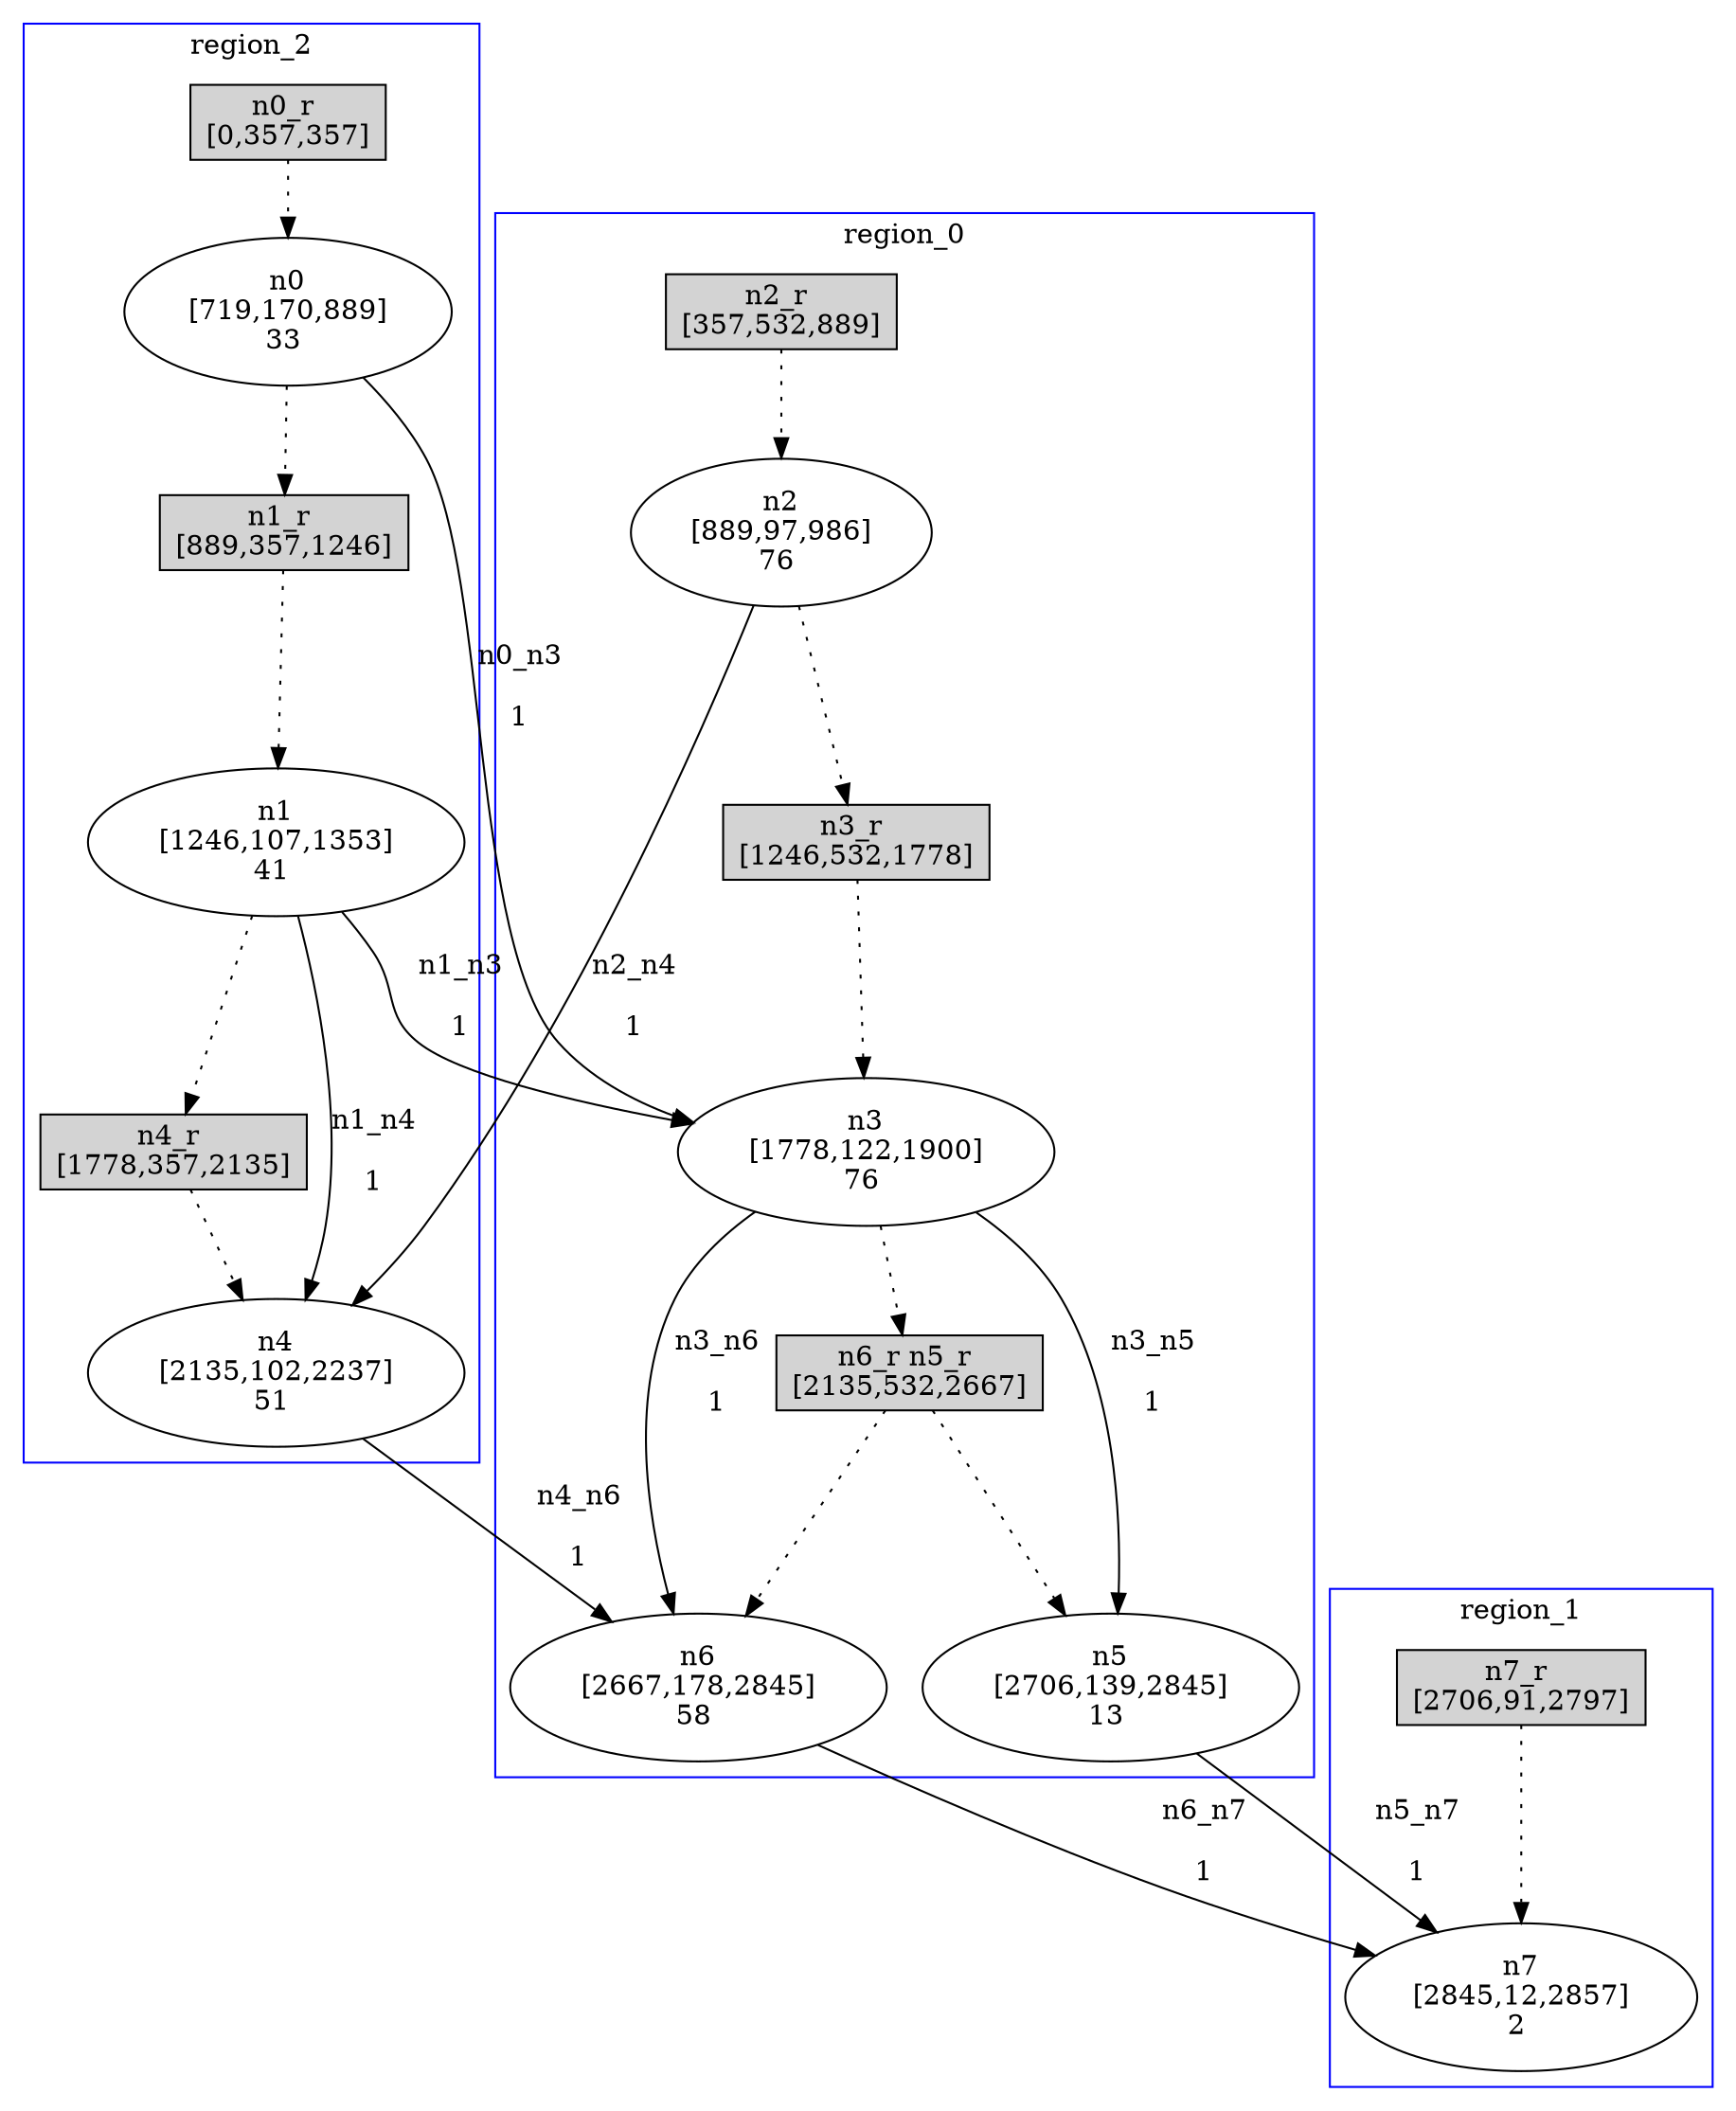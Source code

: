 //3-LSsolveMIPnSolStatus 2.
//4-SL 2857.
//5-LSsolveMIPsolveTime(double) 0.89856.
//6-reconfigurateNum(int) 7.
//7-reconfigurateTime(int) 2758.
digraph test_0 {
	size="28,40";
	subgraph cluster0 {
		stytle=filled;
		color=blue;
		label=region_0;
		reconfNode_0_1 [ shape = box, style = filled, label = "n2_r \n[357,532,889]" ];
		n2 [ label="n2\n[889,97,986]\n76 " ];
		reconfNode_0_1 -> n2 [ style = dotted ];
		n2 -> reconfNode_0_2 [ style = dotted ];
		reconfNode_0_2 [ shape = box, style = filled, label = "n3_r \n[1246,532,1778]" ];
		n3 [ label="n3\n[1778,122,1900]\n76 " ];
		reconfNode_0_2 -> n3 [ style = dotted ];
		n3 -> reconfNode_0_3 [ style = dotted ];
		reconfNode_0_3 [ shape = box, style = filled, label = "n6_r n5_r \n[2135,532,2667]" ];
		n6 [ label="n6\n[2667,178,2845]\n58 " ];
		n5 [ label="n5\n[2706,139,2845]\n13 " ];
		reconfNode_0_3 -> n6 [ style = dotted ];
		reconfNode_0_3 -> n5 [ style = dotted ];
	}
	subgraph cluster1 {
		stytle=filled;
		color=blue;
		label=region_1;
		reconfNode_1_1 [ shape = box, style = filled, label = "n7_r \n[2706,91,2797]" ];
		n7 [ label="n7\n[2845,12,2857]\n2 " ];
		reconfNode_1_1 -> n7 [ style = dotted ];
	}
	subgraph cluster2 {
		stytle=filled;
		color=blue;
		label=region_2;
		reconfNode_2_1 [ shape = box, style = filled, label = "n0_r \n[0,357,357]" ];
		n0 [ label="n0\n[719,170,889]\n33 " ];
		reconfNode_2_1 -> n0 [ style = dotted ];
		n0 -> reconfNode_2_2 [ style = dotted ];
		reconfNode_2_2 [ shape = box, style = filled, label = "n1_r \n[889,357,1246]" ];
		n1 [ label="n1\n[1246,107,1353]\n41 " ];
		reconfNode_2_2 -> n1 [ style = dotted ];
		n1 -> reconfNode_2_3 [ style = dotted ];
		reconfNode_2_3 [ shape = box, style = filled, label = "n4_r \n[1778,357,2135]" ];
		n4 [ label="n4\n[2135,102,2237]\n51 " ];
		reconfNode_2_3 -> n4 [ style = dotted ];
	}
	n0 -> n3 [ label="n0_n3\n1" ];
	n3 -> n5 [ label="n3_n5\n1" ];
	n3 -> n6 [ label="n3_n6\n1" ];
	n1 -> n3 [ label="n1_n3\n1" ];
	n1 -> n4 [ label="n1_n4\n1" ];
	n4 -> n6 [ label="n4_n6\n1" ];
	n2 -> n4 [ label="n2_n4\n1" ];
	n5 -> n7 [ label="n5_n7\n1" ];
	n6 -> n7 [ label="n6_n7\n1" ];
}
